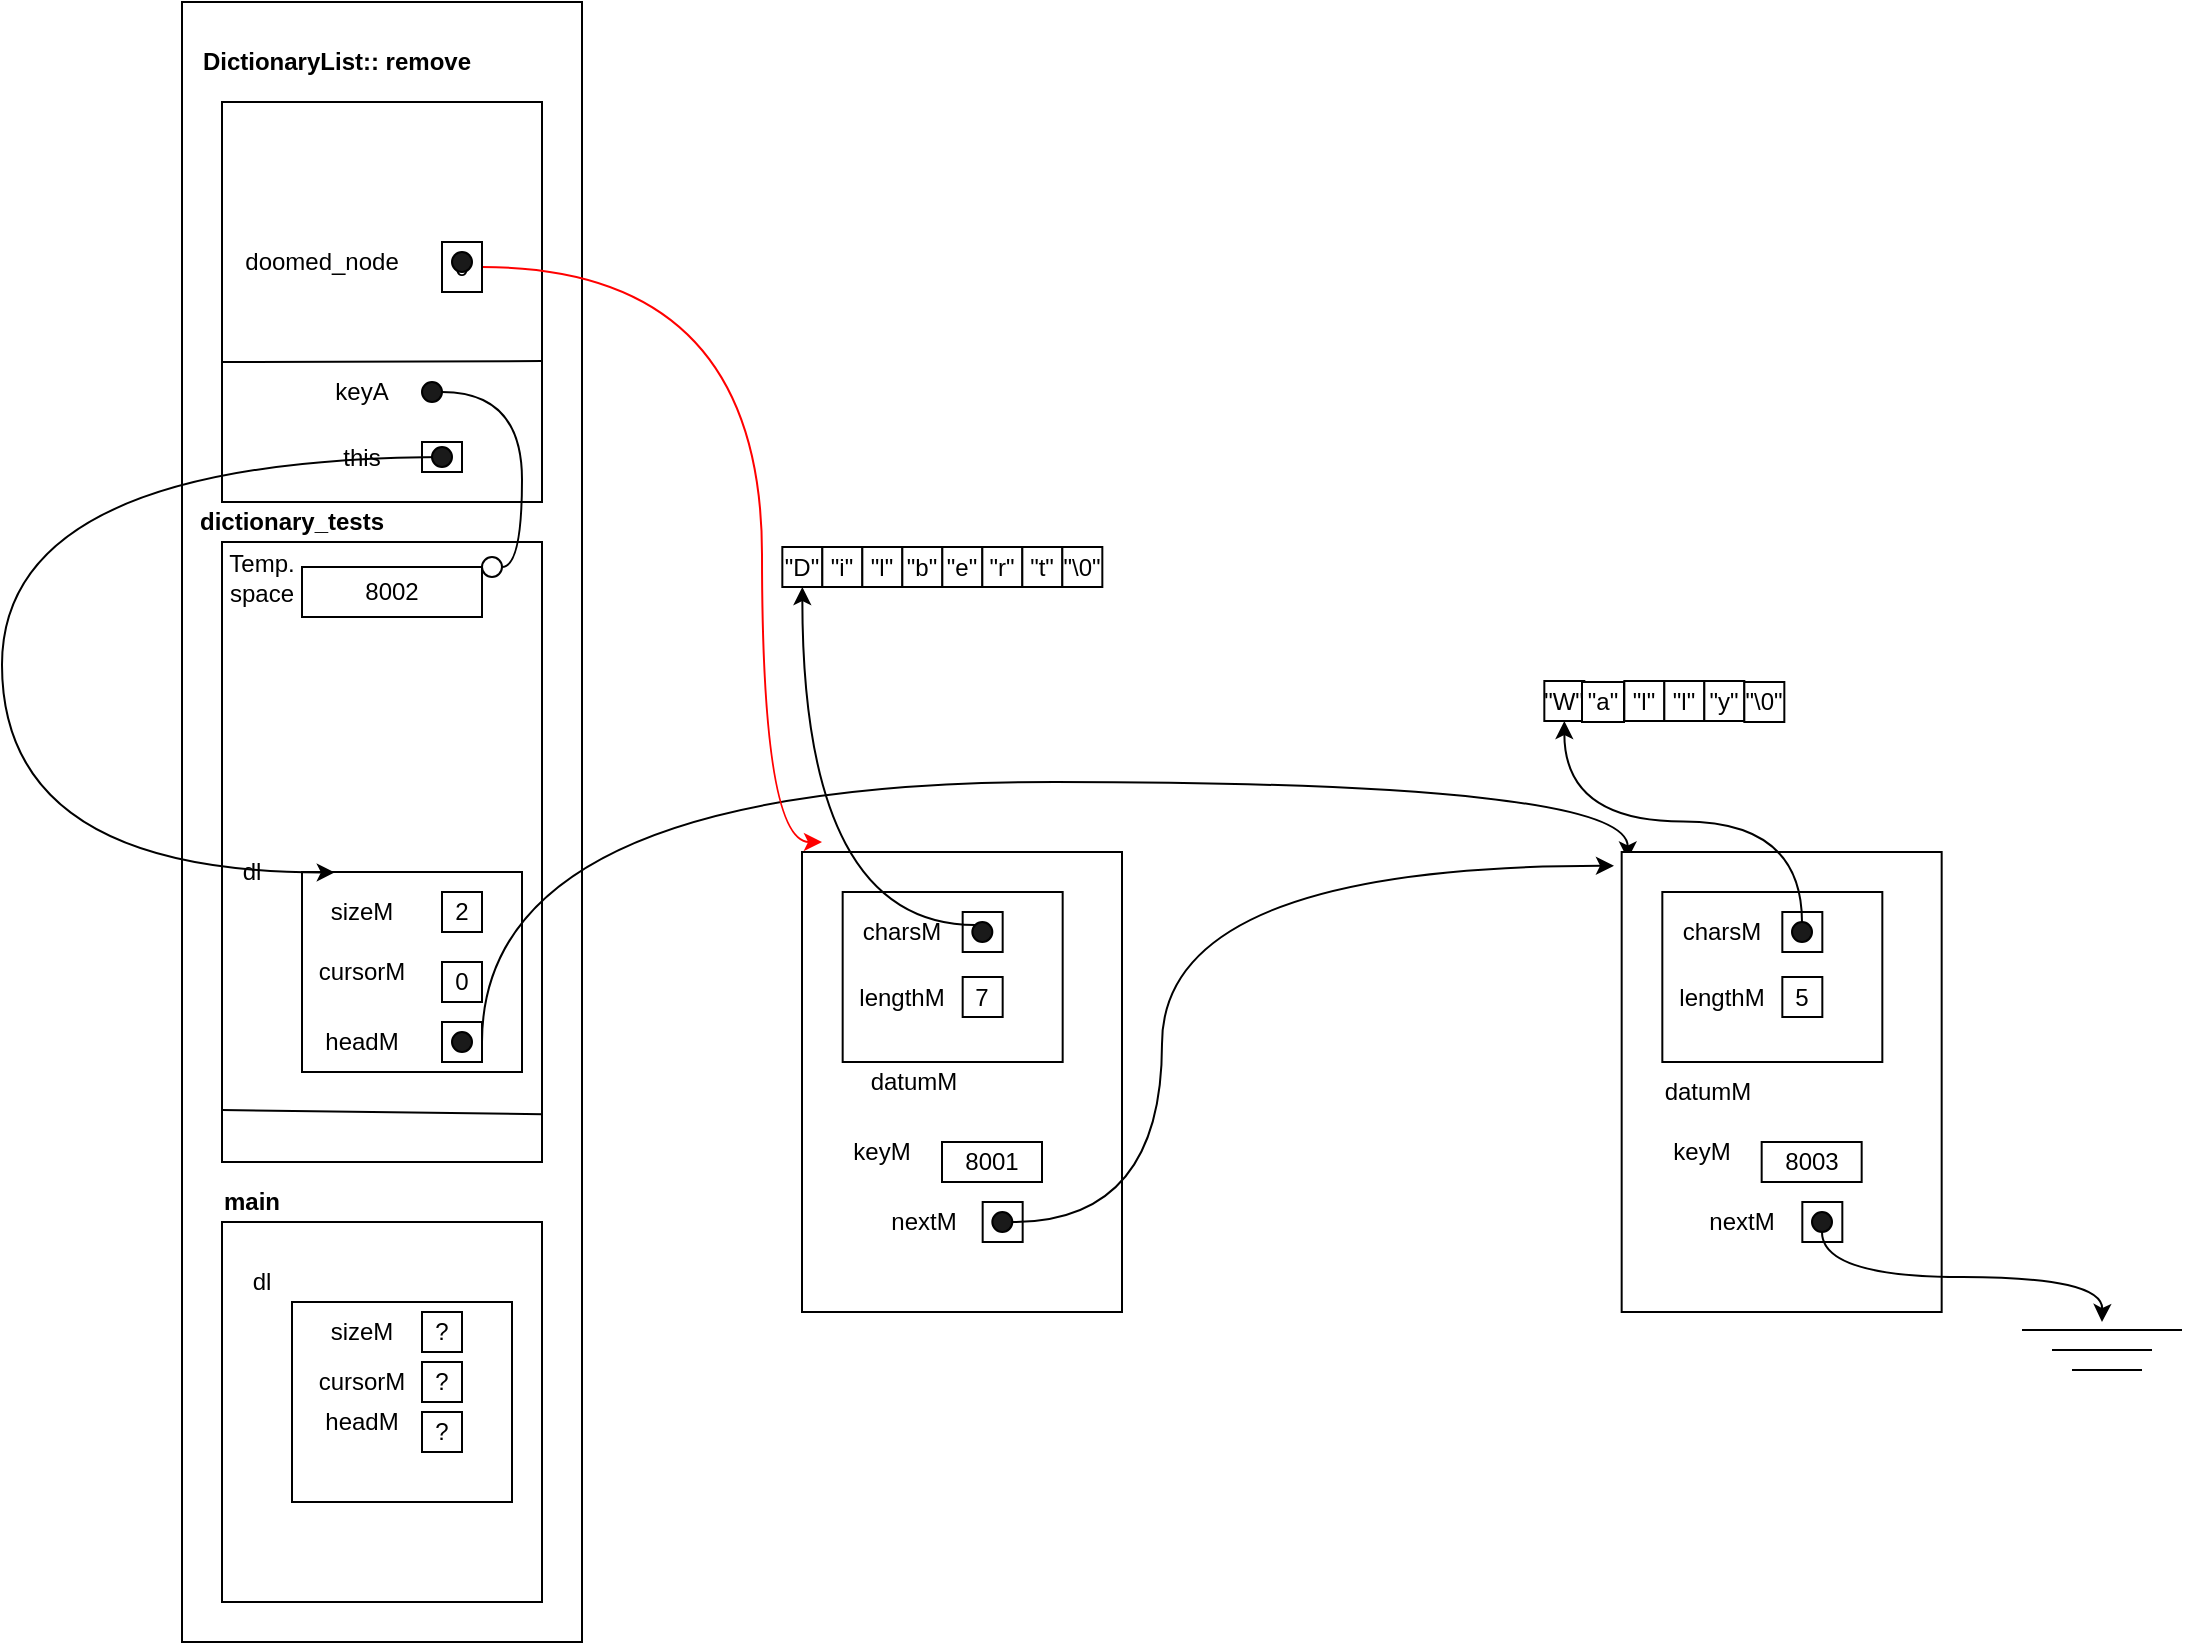 <mxfile version="12.1.3" type="device" pages="1"><diagram id="nQ5YamKT5NKXG6whyomh" name="Page-1"><mxGraphModel dx="2898" dy="1842" grid="1" gridSize="10" guides="1" tooltips="1" connect="1" arrows="1" fold="1" page="1" pageScale="1" pageWidth="850" pageHeight="1100" math="0" shadow="0"><root><mxCell id="0"/><mxCell id="1" parent="0"/><mxCell id="t-2UCnl9faLXzOdB7rsc-1" value="" style="rounded=0;whiteSpace=wrap;html=1;" vertex="1" parent="1"><mxGeometry y="-230" width="200" height="820" as="geometry"/></mxCell><mxCell id="t-2UCnl9faLXzOdB7rsc-2" value="" style="rounded=0;whiteSpace=wrap;html=1;" vertex="1" parent="1"><mxGeometry x="20" y="380" width="160" height="190" as="geometry"/></mxCell><mxCell id="t-2UCnl9faLXzOdB7rsc-3" value="" style="rounded=0;whiteSpace=wrap;html=1;" vertex="1" parent="1"><mxGeometry x="55" y="420" width="110" height="100" as="geometry"/></mxCell><mxCell id="t-2UCnl9faLXzOdB7rsc-4" value="?" style="rounded=0;whiteSpace=wrap;html=1;" vertex="1" parent="1"><mxGeometry x="120" y="450" width="20" height="20" as="geometry"/></mxCell><mxCell id="t-2UCnl9faLXzOdB7rsc-5" value="?" style="rounded=0;whiteSpace=wrap;html=1;" vertex="1" parent="1"><mxGeometry x="120" y="475" width="20" height="20" as="geometry"/></mxCell><mxCell id="t-2UCnl9faLXzOdB7rsc-6" value="?" style="rounded=0;whiteSpace=wrap;html=1;" vertex="1" parent="1"><mxGeometry x="120" y="425" width="20" height="20" as="geometry"/></mxCell><mxCell id="t-2UCnl9faLXzOdB7rsc-7" value="dl" style="text;html=1;strokeColor=none;fillColor=none;align=center;verticalAlign=middle;whiteSpace=wrap;rounded=0;" vertex="1" parent="1"><mxGeometry x="20" y="400" width="40" height="20" as="geometry"/></mxCell><mxCell id="t-2UCnl9faLXzOdB7rsc-8" value="sizeM" style="text;html=1;strokeColor=none;fillColor=none;align=center;verticalAlign=middle;whiteSpace=wrap;rounded=0;" vertex="1" parent="1"><mxGeometry x="70" y="425" width="40" height="20" as="geometry"/></mxCell><mxCell id="t-2UCnl9faLXzOdB7rsc-10" value="cursorM" style="text;html=1;strokeColor=none;fillColor=none;align=center;verticalAlign=middle;whiteSpace=wrap;rounded=0;" vertex="1" parent="1"><mxGeometry x="70" y="450" width="40" height="20" as="geometry"/></mxCell><mxCell id="t-2UCnl9faLXzOdB7rsc-11" value="headM" style="text;html=1;strokeColor=none;fillColor=none;align=center;verticalAlign=middle;whiteSpace=wrap;rounded=0;" vertex="1" parent="1"><mxGeometry x="70" y="470" width="40" height="20" as="geometry"/></mxCell><mxCell id="t-2UCnl9faLXzOdB7rsc-12" value="" style="rounded=0;whiteSpace=wrap;html=1;" vertex="1" parent="1"><mxGeometry x="20" y="40" width="160" height="310" as="geometry"/></mxCell><mxCell id="t-2UCnl9faLXzOdB7rsc-13" value="" style="rounded=0;whiteSpace=wrap;html=1;" vertex="1" parent="1"><mxGeometry x="20" y="-180" width="160" height="200" as="geometry"/></mxCell><mxCell id="t-2UCnl9faLXzOdB7rsc-14" value="&lt;b&gt;main&lt;/b&gt;" style="text;html=1;strokeColor=none;fillColor=none;align=center;verticalAlign=middle;whiteSpace=wrap;rounded=0;" vertex="1" parent="1"><mxGeometry x="15" y="360" width="40" height="20" as="geometry"/></mxCell><mxCell id="t-2UCnl9faLXzOdB7rsc-17" value="&lt;b&gt;DictionaryList:: remove&lt;/b&gt;" style="text;html=1;strokeColor=none;fillColor=none;align=center;verticalAlign=middle;whiteSpace=wrap;rounded=0;" vertex="1" parent="1"><mxGeometry x="5" y="-210" width="145" height="20" as="geometry"/></mxCell><mxCell id="t-2UCnl9faLXzOdB7rsc-18" value="&lt;b&gt;dictionary_tests&lt;/b&gt;" style="text;html=1;strokeColor=none;fillColor=none;align=center;verticalAlign=middle;whiteSpace=wrap;rounded=0;" vertex="1" parent="1"><mxGeometry x="35" y="20" width="40" height="20" as="geometry"/></mxCell><mxCell id="t-2UCnl9faLXzOdB7rsc-19" value="" style="endArrow=none;html=1;entryX=1.003;entryY=0.923;entryDx=0;entryDy=0;entryPerimeter=0;" edge="1" parent="1" target="t-2UCnl9faLXzOdB7rsc-12"><mxGeometry width="50" height="50" relative="1" as="geometry"><mxPoint x="20" y="324" as="sourcePoint"/><mxPoint x="70" y="270" as="targetPoint"/></mxGeometry></mxCell><mxCell id="t-2UCnl9faLXzOdB7rsc-20" value="" style="endArrow=none;html=1;entryX=1;entryY=0.885;entryDx=0;entryDy=0;entryPerimeter=0;" edge="1" parent="1"><mxGeometry width="50" height="50" relative="1" as="geometry"><mxPoint x="20" y="-50" as="sourcePoint"/><mxPoint x="180" y="-50.45" as="targetPoint"/></mxGeometry></mxCell><mxCell id="t-2UCnl9faLXzOdB7rsc-21" value="" style="rounded=0;whiteSpace=wrap;html=1;" vertex="1" parent="1"><mxGeometry x="310" y="195" width="160" height="230" as="geometry"/></mxCell><mxCell id="t-2UCnl9faLXzOdB7rsc-22" value="" style="rounded=0;whiteSpace=wrap;html=1;" vertex="1" parent="1"><mxGeometry x="60" y="205" width="110" height="100" as="geometry"/></mxCell><mxCell id="t-2UCnl9faLXzOdB7rsc-23" value="dl" style="text;html=1;strokeColor=none;fillColor=none;align=center;verticalAlign=middle;whiteSpace=wrap;rounded=0;" vertex="1" parent="1"><mxGeometry x="15" y="195" width="40" height="20" as="geometry"/></mxCell><mxCell id="t-2UCnl9faLXzOdB7rsc-24" value="sizeM" style="text;html=1;strokeColor=none;fillColor=none;align=center;verticalAlign=middle;whiteSpace=wrap;rounded=0;" vertex="1" parent="1"><mxGeometry x="70" y="215" width="40" height="20" as="geometry"/></mxCell><mxCell id="t-2UCnl9faLXzOdB7rsc-25" value="2" style="rounded=0;whiteSpace=wrap;html=1;" vertex="1" parent="1"><mxGeometry x="130" y="215" width="20" height="20" as="geometry"/></mxCell><mxCell id="t-2UCnl9faLXzOdB7rsc-26" value="0" style="rounded=0;whiteSpace=wrap;html=1;" vertex="1" parent="1"><mxGeometry x="130" y="250" width="20" height="20" as="geometry"/></mxCell><mxCell id="t-2UCnl9faLXzOdB7rsc-185" style="edgeStyle=orthogonalEdgeStyle;curved=1;rounded=0;orthogonalLoop=1;jettySize=auto;html=1;exitX=1;exitY=0.5;exitDx=0;exitDy=0;entryX=0.019;entryY=0.016;entryDx=0;entryDy=0;entryPerimeter=0;endArrow=classic;endFill=1;strokeColor=#000000;" edge="1" parent="1" source="t-2UCnl9faLXzOdB7rsc-27" target="t-2UCnl9faLXzOdB7rsc-122"><mxGeometry relative="1" as="geometry"><Array as="points"><mxPoint x="150" y="160"/><mxPoint x="723" y="160"/></Array></mxGeometry></mxCell><mxCell id="t-2UCnl9faLXzOdB7rsc-27" value="" style="rounded=0;whiteSpace=wrap;html=1;" vertex="1" parent="1"><mxGeometry x="130" y="280" width="20" height="20" as="geometry"/></mxCell><mxCell id="t-2UCnl9faLXzOdB7rsc-28" value="cursorM" style="text;html=1;strokeColor=none;fillColor=none;align=center;verticalAlign=middle;whiteSpace=wrap;rounded=0;" vertex="1" parent="1"><mxGeometry x="70" y="245" width="40" height="20" as="geometry"/></mxCell><mxCell id="t-2UCnl9faLXzOdB7rsc-30" value="headM" style="text;html=1;strokeColor=none;fillColor=none;align=center;verticalAlign=middle;whiteSpace=wrap;rounded=0;" vertex="1" parent="1"><mxGeometry x="70" y="280" width="40" height="20" as="geometry"/></mxCell><mxCell id="t-2UCnl9faLXzOdB7rsc-32" value="&quot;D&quot;" style="rounded=0;whiteSpace=wrap;html=1;" vertex="1" parent="1"><mxGeometry x="300.167" y="42.5" width="20" height="20" as="geometry"/></mxCell><mxCell id="t-2UCnl9faLXzOdB7rsc-36" value="" style="rounded=0;whiteSpace=wrap;html=1;" vertex="1" parent="1"><mxGeometry x="120" y="-10" width="20" height="15" as="geometry"/></mxCell><mxCell id="t-2UCnl9faLXzOdB7rsc-43" value="Temp. space" style="text;html=1;strokeColor=none;fillColor=none;align=center;verticalAlign=middle;whiteSpace=wrap;rounded=0;" vertex="1" parent="1"><mxGeometry x="20" y="47.5" width="40" height="20" as="geometry"/></mxCell><mxCell id="t-2UCnl9faLXzOdB7rsc-44" value="" style="ellipse;whiteSpace=wrap;html=1;fillColor=#1A1A1A;" vertex="1" parent="1"><mxGeometry x="135" y="285" width="10" height="10" as="geometry"/></mxCell><mxCell id="t-2UCnl9faLXzOdB7rsc-57" style="edgeStyle=orthogonalEdgeStyle;curved=1;rounded=0;orthogonalLoop=1;jettySize=auto;html=1;exitX=1;exitY=0.5;exitDx=0;exitDy=0;entryX=1;entryY=0.5;entryDx=0;entryDy=0;endArrow=none;endFill=0;" edge="1" parent="1" source="t-2UCnl9faLXzOdB7rsc-47" target="t-2UCnl9faLXzOdB7rsc-54"><mxGeometry relative="1" as="geometry"><Array as="points"><mxPoint x="170" y="-35"/><mxPoint x="170" y="53"/></Array></mxGeometry></mxCell><mxCell id="t-2UCnl9faLXzOdB7rsc-47" value="" style="ellipse;whiteSpace=wrap;html=1;fillColor=#1A1A1A;" vertex="1" parent="1"><mxGeometry x="120" y="-40" width="10" height="10" as="geometry"/></mxCell><mxCell id="t-2UCnl9faLXzOdB7rsc-58" style="edgeStyle=orthogonalEdgeStyle;curved=1;rounded=0;orthogonalLoop=1;jettySize=auto;html=1;exitX=1;exitY=0.5;exitDx=0;exitDy=0;entryX=0.149;entryY=0.002;entryDx=0;entryDy=0;entryPerimeter=0;endArrow=classic;endFill=1;" edge="1" parent="1" source="t-2UCnl9faLXzOdB7rsc-49" target="t-2UCnl9faLXzOdB7rsc-22"><mxGeometry relative="1" as="geometry"><Array as="points"><mxPoint x="-90" y="-2"/><mxPoint x="-90" y="205"/></Array></mxGeometry></mxCell><mxCell id="t-2UCnl9faLXzOdB7rsc-49" value="" style="ellipse;whiteSpace=wrap;html=1;fillColor=#1A1A1A;" vertex="1" parent="1"><mxGeometry x="125" y="-7.5" width="10" height="10" as="geometry"/></mxCell><mxCell id="t-2UCnl9faLXzOdB7rsc-52" value="keyA" style="text;html=1;strokeColor=none;fillColor=none;align=center;verticalAlign=middle;whiteSpace=wrap;rounded=0;" vertex="1" parent="1"><mxGeometry x="70" y="-45" width="40" height="20" as="geometry"/></mxCell><mxCell id="t-2UCnl9faLXzOdB7rsc-53" value="this" style="text;html=1;strokeColor=none;fillColor=none;align=center;verticalAlign=middle;whiteSpace=wrap;rounded=0;" vertex="1" parent="1"><mxGeometry x="70" y="-12.5" width="40" height="20" as="geometry"/></mxCell><mxCell id="t-2UCnl9faLXzOdB7rsc-54" value="" style="ellipse;whiteSpace=wrap;html=1;fillColor=#FFFFFF;" vertex="1" parent="1"><mxGeometry x="150" y="47.5" width="10" height="10" as="geometry"/></mxCell><mxCell id="t-2UCnl9faLXzOdB7rsc-60" value="&quot;i&quot;" style="rounded=0;whiteSpace=wrap;html=1;" vertex="1" parent="1"><mxGeometry x="320.167" y="42.5" width="20" height="20" as="geometry"/></mxCell><mxCell id="t-2UCnl9faLXzOdB7rsc-61" value="&quot;l&quot;" style="rounded=0;whiteSpace=wrap;html=1;" vertex="1" parent="1"><mxGeometry x="340.167" y="42.5" width="20" height="20" as="geometry"/></mxCell><mxCell id="t-2UCnl9faLXzOdB7rsc-62" value="&quot;b&quot;" style="rounded=0;whiteSpace=wrap;html=1;" vertex="1" parent="1"><mxGeometry x="360.167" y="42.5" width="20" height="20" as="geometry"/></mxCell><mxCell id="t-2UCnl9faLXzOdB7rsc-63" value="&quot;e&quot;" style="rounded=0;whiteSpace=wrap;html=1;" vertex="1" parent="1"><mxGeometry x="380.167" y="42.5" width="20" height="20" as="geometry"/></mxCell><mxCell id="t-2UCnl9faLXzOdB7rsc-64" value="&quot;r&quot;" style="rounded=0;whiteSpace=wrap;html=1;" vertex="1" parent="1"><mxGeometry x="400.167" y="42.5" width="20" height="20" as="geometry"/></mxCell><mxCell id="t-2UCnl9faLXzOdB7rsc-65" value="&quot;t&quot;" style="rounded=0;whiteSpace=wrap;html=1;" vertex="1" parent="1"><mxGeometry x="420.167" y="42.5" width="20" height="20" as="geometry"/></mxCell><mxCell id="t-2UCnl9faLXzOdB7rsc-66" value="&quot;\0&quot;" style="rounded=0;whiteSpace=wrap;html=1;" vertex="1" parent="1"><mxGeometry x="440.167" y="42.5" width="20" height="20" as="geometry"/></mxCell><mxCell id="t-2UCnl9faLXzOdB7rsc-67" value="" style="rounded=0;whiteSpace=wrap;html=1;" vertex="1" parent="1"><mxGeometry x="330.333" y="215" width="110" height="85" as="geometry"/></mxCell><mxCell id="t-2UCnl9faLXzOdB7rsc-68" value="charsM" style="text;html=1;strokeColor=none;fillColor=none;align=center;verticalAlign=middle;whiteSpace=wrap;rounded=0;" vertex="1" parent="1"><mxGeometry x="340.333" y="225" width="40" height="20" as="geometry"/></mxCell><mxCell id="t-2UCnl9faLXzOdB7rsc-69" value="lengthM" style="text;html=1;strokeColor=none;fillColor=none;align=center;verticalAlign=middle;whiteSpace=wrap;rounded=0;" vertex="1" parent="1"><mxGeometry x="340.333" y="257.5" width="40" height="20" as="geometry"/></mxCell><mxCell id="t-2UCnl9faLXzOdB7rsc-70" value="7" style="rounded=0;whiteSpace=wrap;html=1;" vertex="1" parent="1"><mxGeometry x="390.333" y="257.5" width="20" height="20" as="geometry"/></mxCell><mxCell id="t-2UCnl9faLXzOdB7rsc-71" value="" style="rounded=0;whiteSpace=wrap;html=1;" vertex="1" parent="1"><mxGeometry x="390.333" y="225" width="20" height="20" as="geometry"/></mxCell><mxCell id="t-2UCnl9faLXzOdB7rsc-72" value="keyM" style="text;html=1;strokeColor=none;fillColor=none;align=center;verticalAlign=middle;whiteSpace=wrap;rounded=0;" vertex="1" parent="1"><mxGeometry x="330" y="335" width="40" height="20" as="geometry"/></mxCell><mxCell id="t-2UCnl9faLXzOdB7rsc-75" value="8001" style="rounded=0;whiteSpace=wrap;html=1;" vertex="1" parent="1"><mxGeometry x="380" y="340" width="50" height="20" as="geometry"/></mxCell><mxCell id="t-2UCnl9faLXzOdB7rsc-76" value="" style="rounded=0;whiteSpace=wrap;html=1;" vertex="1" parent="1"><mxGeometry x="400.333" y="370" width="20" height="20" as="geometry"/></mxCell><mxCell id="t-2UCnl9faLXzOdB7rsc-77" value="datumM" style="text;html=1;strokeColor=none;fillColor=none;align=center;verticalAlign=middle;whiteSpace=wrap;rounded=0;" vertex="1" parent="1"><mxGeometry x="345.5" y="300" width="40" height="20" as="geometry"/></mxCell><mxCell id="t-2UCnl9faLXzOdB7rsc-78" value="nextM" style="text;html=1;strokeColor=none;fillColor=none;align=center;verticalAlign=middle;whiteSpace=wrap;rounded=0;" vertex="1" parent="1"><mxGeometry x="350.5" y="370" width="40" height="20" as="geometry"/></mxCell><mxCell id="t-2UCnl9faLXzOdB7rsc-83" style="edgeStyle=orthogonalEdgeStyle;curved=1;rounded=0;orthogonalLoop=1;jettySize=auto;html=1;exitX=0;exitY=0;exitDx=0;exitDy=0;entryX=0.5;entryY=1;entryDx=0;entryDy=0;endArrow=classic;endFill=1;" edge="1" parent="1" source="t-2UCnl9faLXzOdB7rsc-81" target="t-2UCnl9faLXzOdB7rsc-32"><mxGeometry relative="1" as="geometry"/></mxCell><mxCell id="t-2UCnl9faLXzOdB7rsc-81" value="" style="ellipse;whiteSpace=wrap;html=1;fillColor=#1A1A1A;" vertex="1" parent="1"><mxGeometry x="395.167" y="230" width="10" height="10" as="geometry"/></mxCell><mxCell id="t-2UCnl9faLXzOdB7rsc-145" style="edgeStyle=orthogonalEdgeStyle;curved=1;rounded=0;orthogonalLoop=1;jettySize=auto;html=1;exitX=1;exitY=0.5;exitDx=0;exitDy=0;entryX=-0.024;entryY=0.03;entryDx=0;entryDy=0;entryPerimeter=0;endArrow=classic;endFill=1;" edge="1" parent="1" source="t-2UCnl9faLXzOdB7rsc-82" target="t-2UCnl9faLXzOdB7rsc-122"><mxGeometry relative="1" as="geometry"><Array as="points"><mxPoint x="490" y="380"/><mxPoint x="490" y="201"/></Array></mxGeometry></mxCell><mxCell id="t-2UCnl9faLXzOdB7rsc-82" value="" style="ellipse;whiteSpace=wrap;html=1;fillColor=#1A1A1A;" vertex="1" parent="1"><mxGeometry x="405.167" y="375" width="10" height="10" as="geometry"/></mxCell><mxCell id="t-2UCnl9faLXzOdB7rsc-122" value="" style="rounded=0;whiteSpace=wrap;html=1;" vertex="1" parent="1"><mxGeometry x="719.833" y="195" width="160" height="230" as="geometry"/></mxCell><mxCell id="t-2UCnl9faLXzOdB7rsc-123" value="" style="rounded=0;whiteSpace=wrap;html=1;" vertex="1" parent="1"><mxGeometry x="740.167" y="215" width="110" height="85" as="geometry"/></mxCell><mxCell id="t-2UCnl9faLXzOdB7rsc-124" value="charsM" style="text;html=1;strokeColor=none;fillColor=none;align=center;verticalAlign=middle;whiteSpace=wrap;rounded=0;" vertex="1" parent="1"><mxGeometry x="750.167" y="225" width="40" height="20" as="geometry"/></mxCell><mxCell id="t-2UCnl9faLXzOdB7rsc-125" value="lengthM" style="text;html=1;strokeColor=none;fillColor=none;align=center;verticalAlign=middle;whiteSpace=wrap;rounded=0;" vertex="1" parent="1"><mxGeometry x="750.167" y="257.5" width="40" height="20" as="geometry"/></mxCell><mxCell id="t-2UCnl9faLXzOdB7rsc-126" value="5" style="rounded=0;whiteSpace=wrap;html=1;" vertex="1" parent="1"><mxGeometry x="800.167" y="257.5" width="20" height="20" as="geometry"/></mxCell><mxCell id="t-2UCnl9faLXzOdB7rsc-127" value="" style="rounded=0;whiteSpace=wrap;html=1;" vertex="1" parent="1"><mxGeometry x="800.167" y="225" width="20" height="20" as="geometry"/></mxCell><mxCell id="t-2UCnl9faLXzOdB7rsc-128" value="keyM" style="text;html=1;strokeColor=none;fillColor=none;align=center;verticalAlign=middle;whiteSpace=wrap;rounded=0;" vertex="1" parent="1"><mxGeometry x="739.833" y="335" width="40" height="20" as="geometry"/></mxCell><mxCell id="t-2UCnl9faLXzOdB7rsc-129" value="8003" style="rounded=0;whiteSpace=wrap;html=1;" vertex="1" parent="1"><mxGeometry x="789.833" y="340" width="50" height="20" as="geometry"/></mxCell><mxCell id="t-2UCnl9faLXzOdB7rsc-130" value="" style="rounded=0;whiteSpace=wrap;html=1;" vertex="1" parent="1"><mxGeometry x="810.167" y="370" width="20" height="20" as="geometry"/></mxCell><mxCell id="t-2UCnl9faLXzOdB7rsc-131" value="datumM" style="text;html=1;strokeColor=none;fillColor=none;align=center;verticalAlign=middle;whiteSpace=wrap;rounded=0;" vertex="1" parent="1"><mxGeometry x="742.833" y="305" width="40" height="20" as="geometry"/></mxCell><mxCell id="t-2UCnl9faLXzOdB7rsc-132" value="nextM" style="text;html=1;strokeColor=none;fillColor=none;align=center;verticalAlign=middle;whiteSpace=wrap;rounded=0;" vertex="1" parent="1"><mxGeometry x="760.333" y="370" width="40" height="20" as="geometry"/></mxCell><mxCell id="t-2UCnl9faLXzOdB7rsc-143" style="edgeStyle=orthogonalEdgeStyle;curved=1;rounded=0;orthogonalLoop=1;jettySize=auto;html=1;exitX=0.5;exitY=0;exitDx=0;exitDy=0;entryX=0.5;entryY=1;entryDx=0;entryDy=0;endArrow=classic;endFill=1;" edge="1" parent="1" source="t-2UCnl9faLXzOdB7rsc-133" target="t-2UCnl9faLXzOdB7rsc-135"><mxGeometry relative="1" as="geometry"/></mxCell><mxCell id="t-2UCnl9faLXzOdB7rsc-133" value="" style="ellipse;whiteSpace=wrap;html=1;fillColor=#1A1A1A;" vertex="1" parent="1"><mxGeometry x="805.0" y="230" width="10" height="10" as="geometry"/></mxCell><mxCell id="t-2UCnl9faLXzOdB7rsc-147" style="edgeStyle=orthogonalEdgeStyle;curved=1;rounded=0;orthogonalLoop=1;jettySize=auto;html=1;exitX=0.5;exitY=1;exitDx=0;exitDy=0;endArrow=classic;endFill=1;" edge="1" parent="1" source="t-2UCnl9faLXzOdB7rsc-134"><mxGeometry relative="1" as="geometry"><mxPoint x="960" y="430" as="targetPoint"/></mxGeometry></mxCell><mxCell id="t-2UCnl9faLXzOdB7rsc-134" value="" style="ellipse;whiteSpace=wrap;html=1;fillColor=#1A1A1A;" vertex="1" parent="1"><mxGeometry x="815.0" y="375" width="10" height="10" as="geometry"/></mxCell><mxCell id="t-2UCnl9faLXzOdB7rsc-135" value="&quot;W&quot;" style="rounded=0;whiteSpace=wrap;html=1;" vertex="1" parent="1"><mxGeometry x="681.167" y="109.5" width="20" height="20" as="geometry"/></mxCell><mxCell id="t-2UCnl9faLXzOdB7rsc-136" value="&quot;a&quot;" style="rounded=0;whiteSpace=wrap;html=1;" vertex="1" parent="1"><mxGeometry x="700" y="110" width="21" height="20" as="geometry"/></mxCell><mxCell id="t-2UCnl9faLXzOdB7rsc-137" value="&quot;l&quot;" style="rounded=0;whiteSpace=wrap;html=1;" vertex="1" parent="1"><mxGeometry x="721.167" y="109.5" width="20" height="20" as="geometry"/></mxCell><mxCell id="t-2UCnl9faLXzOdB7rsc-138" value="&quot;l&quot;" style="rounded=0;whiteSpace=wrap;html=1;" vertex="1" parent="1"><mxGeometry x="741.167" y="109.5" width="20" height="20" as="geometry"/></mxCell><mxCell id="t-2UCnl9faLXzOdB7rsc-139" value="&quot;y&quot;" style="rounded=0;whiteSpace=wrap;html=1;" vertex="1" parent="1"><mxGeometry x="761.167" y="109.5" width="20" height="20" as="geometry"/></mxCell><mxCell id="t-2UCnl9faLXzOdB7rsc-140" value="&quot;\0&quot;" style="rounded=0;whiteSpace=wrap;html=1;" vertex="1" parent="1"><mxGeometry x="781.167" y="110" width="20" height="20" as="geometry"/></mxCell><mxCell id="t-2UCnl9faLXzOdB7rsc-148" value="" style="endArrow=none;html=1;" edge="1" parent="1"><mxGeometry width="50" height="50" relative="1" as="geometry"><mxPoint x="920" y="434" as="sourcePoint"/><mxPoint x="1000" y="434" as="targetPoint"/></mxGeometry></mxCell><mxCell id="t-2UCnl9faLXzOdB7rsc-149" value="" style="endArrow=none;html=1;" edge="1" parent="1"><mxGeometry width="50" height="50" relative="1" as="geometry"><mxPoint x="935" y="444" as="sourcePoint"/><mxPoint x="985" y="444" as="targetPoint"/></mxGeometry></mxCell><mxCell id="t-2UCnl9faLXzOdB7rsc-150" value="" style="endArrow=none;html=1;" edge="1" parent="1"><mxGeometry width="50" height="50" relative="1" as="geometry"><mxPoint x="945" y="454" as="sourcePoint"/><mxPoint x="980" y="454" as="targetPoint"/></mxGeometry></mxCell><mxCell id="t-2UCnl9faLXzOdB7rsc-151" value="8002" style="rounded=0;whiteSpace=wrap;html=1;" vertex="1" parent="1"><mxGeometry x="60" y="52.5" width="90" height="25" as="geometry"/></mxCell><mxCell id="t-2UCnl9faLXzOdB7rsc-184" style="edgeStyle=orthogonalEdgeStyle;curved=1;rounded=0;orthogonalLoop=1;jettySize=auto;html=1;exitX=1;exitY=0.5;exitDx=0;exitDy=0;endArrow=classic;endFill=1;strokeColor=#FF0000;" edge="1" parent="1" source="t-2UCnl9faLXzOdB7rsc-175"><mxGeometry relative="1" as="geometry"><mxPoint x="320.0" y="190.0" as="targetPoint"/><Array as="points"><mxPoint x="290" y="-97"/><mxPoint x="290" y="190"/></Array></mxGeometry></mxCell><mxCell id="t-2UCnl9faLXzOdB7rsc-175" value="0" style="rounded=0;whiteSpace=wrap;html=1;" vertex="1" parent="1"><mxGeometry x="130" y="-110" width="20" height="25" as="geometry"/></mxCell><mxCell id="t-2UCnl9faLXzOdB7rsc-177" value="doomed_node" style="text;html=1;strokeColor=none;fillColor=none;align=center;verticalAlign=middle;whiteSpace=wrap;rounded=0;" vertex="1" parent="1"><mxGeometry x="50" y="-110" width="40" height="20" as="geometry"/></mxCell><mxCell id="t-2UCnl9faLXzOdB7rsc-182" value="" style="ellipse;whiteSpace=wrap;html=1;fillColor=#1A1A1A;" vertex="1" parent="1"><mxGeometry x="135" y="-105" width="10" height="10" as="geometry"/></mxCell></root></mxGraphModel></diagram></mxfile>